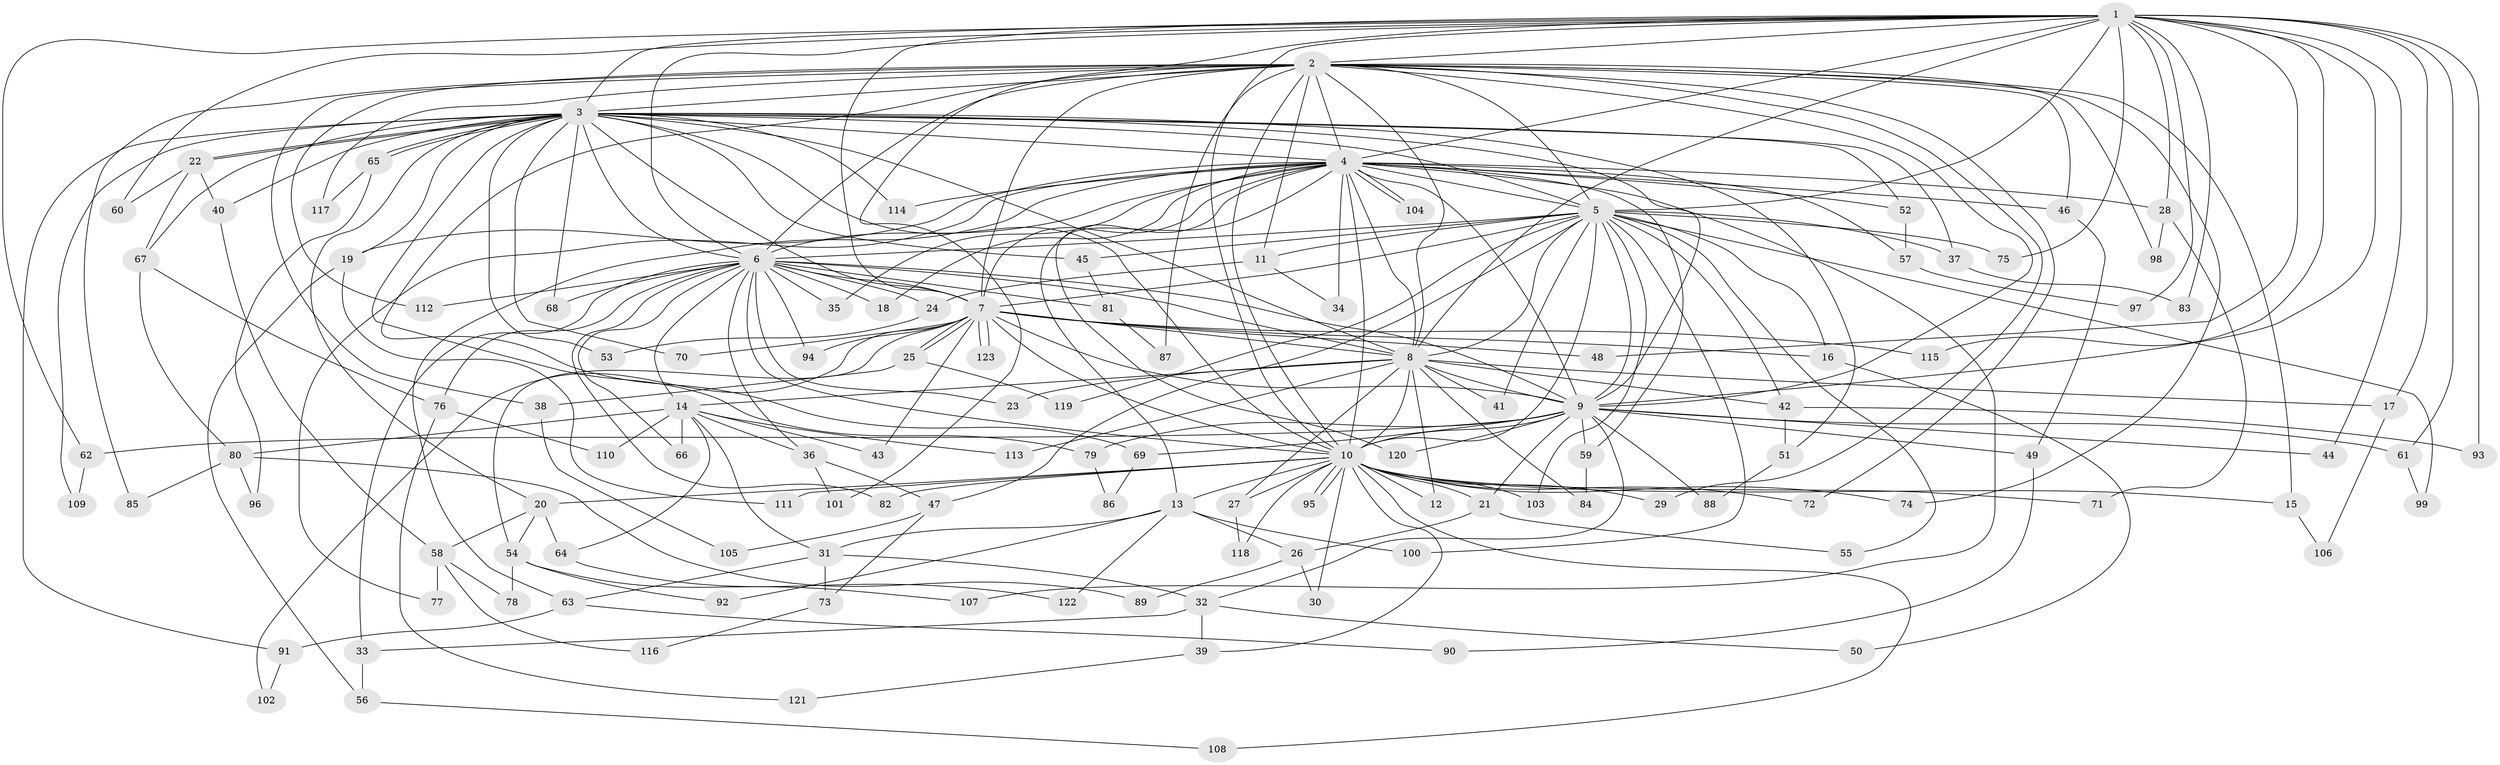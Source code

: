 // coarse degree distribution, {19: 0.021739130434782608, 20: 0.010869565217391304, 33: 0.010869565217391304, 39: 0.010869565217391304, 21: 0.010869565217391304, 18: 0.010869565217391304, 16: 0.010869565217391304, 4: 0.11956521739130435, 2: 0.44565217391304346, 6: 0.010869565217391304, 10: 0.010869565217391304, 3: 0.2391304347826087, 5: 0.06521739130434782, 8: 0.010869565217391304, 1: 0.010869565217391304}
// Generated by graph-tools (version 1.1) at 2025/51/02/27/25 19:51:42]
// undirected, 123 vertices, 271 edges
graph export_dot {
graph [start="1"]
  node [color=gray90,style=filled];
  1;
  2;
  3;
  4;
  5;
  6;
  7;
  8;
  9;
  10;
  11;
  12;
  13;
  14;
  15;
  16;
  17;
  18;
  19;
  20;
  21;
  22;
  23;
  24;
  25;
  26;
  27;
  28;
  29;
  30;
  31;
  32;
  33;
  34;
  35;
  36;
  37;
  38;
  39;
  40;
  41;
  42;
  43;
  44;
  45;
  46;
  47;
  48;
  49;
  50;
  51;
  52;
  53;
  54;
  55;
  56;
  57;
  58;
  59;
  60;
  61;
  62;
  63;
  64;
  65;
  66;
  67;
  68;
  69;
  70;
  71;
  72;
  73;
  74;
  75;
  76;
  77;
  78;
  79;
  80;
  81;
  82;
  83;
  84;
  85;
  86;
  87;
  88;
  89;
  90;
  91;
  92;
  93;
  94;
  95;
  96;
  97;
  98;
  99;
  100;
  101;
  102;
  103;
  104;
  105;
  106;
  107;
  108;
  109;
  110;
  111;
  112;
  113;
  114;
  115;
  116;
  117;
  118;
  119;
  120;
  121;
  122;
  123;
  1 -- 2;
  1 -- 3;
  1 -- 4;
  1 -- 5;
  1 -- 6;
  1 -- 7;
  1 -- 8;
  1 -- 9;
  1 -- 10;
  1 -- 17;
  1 -- 28;
  1 -- 44;
  1 -- 48;
  1 -- 60;
  1 -- 61;
  1 -- 62;
  1 -- 75;
  1 -- 83;
  1 -- 93;
  1 -- 97;
  1 -- 101;
  1 -- 115;
  2 -- 3;
  2 -- 4;
  2 -- 5;
  2 -- 6;
  2 -- 7;
  2 -- 8;
  2 -- 9;
  2 -- 10;
  2 -- 11;
  2 -- 15;
  2 -- 29;
  2 -- 38;
  2 -- 46;
  2 -- 69;
  2 -- 72;
  2 -- 74;
  2 -- 85;
  2 -- 87;
  2 -- 98;
  2 -- 112;
  2 -- 117;
  3 -- 4;
  3 -- 5;
  3 -- 6;
  3 -- 7;
  3 -- 8;
  3 -- 9;
  3 -- 10;
  3 -- 19;
  3 -- 20;
  3 -- 22;
  3 -- 22;
  3 -- 37;
  3 -- 40;
  3 -- 45;
  3 -- 51;
  3 -- 52;
  3 -- 53;
  3 -- 65;
  3 -- 65;
  3 -- 67;
  3 -- 68;
  3 -- 70;
  3 -- 79;
  3 -- 91;
  3 -- 109;
  3 -- 114;
  4 -- 5;
  4 -- 6;
  4 -- 7;
  4 -- 8;
  4 -- 9;
  4 -- 10;
  4 -- 13;
  4 -- 18;
  4 -- 19;
  4 -- 28;
  4 -- 34;
  4 -- 35;
  4 -- 46;
  4 -- 52;
  4 -- 57;
  4 -- 59;
  4 -- 63;
  4 -- 77;
  4 -- 104;
  4 -- 104;
  4 -- 107;
  4 -- 114;
  4 -- 120;
  5 -- 6;
  5 -- 7;
  5 -- 8;
  5 -- 9;
  5 -- 10;
  5 -- 11;
  5 -- 16;
  5 -- 37;
  5 -- 41;
  5 -- 42;
  5 -- 45;
  5 -- 47;
  5 -- 55;
  5 -- 75;
  5 -- 99;
  5 -- 100;
  5 -- 103;
  5 -- 119;
  6 -- 7;
  6 -- 8;
  6 -- 9;
  6 -- 10;
  6 -- 14;
  6 -- 18;
  6 -- 23;
  6 -- 24;
  6 -- 33;
  6 -- 35;
  6 -- 36;
  6 -- 66;
  6 -- 68;
  6 -- 76;
  6 -- 81;
  6 -- 82;
  6 -- 94;
  6 -- 112;
  7 -- 8;
  7 -- 9;
  7 -- 10;
  7 -- 16;
  7 -- 25;
  7 -- 25;
  7 -- 43;
  7 -- 48;
  7 -- 54;
  7 -- 70;
  7 -- 94;
  7 -- 102;
  7 -- 115;
  7 -- 123;
  7 -- 123;
  8 -- 9;
  8 -- 10;
  8 -- 12;
  8 -- 14;
  8 -- 17;
  8 -- 23;
  8 -- 27;
  8 -- 41;
  8 -- 42;
  8 -- 84;
  8 -- 113;
  9 -- 10;
  9 -- 21;
  9 -- 32;
  9 -- 44;
  9 -- 49;
  9 -- 59;
  9 -- 61;
  9 -- 62;
  9 -- 69;
  9 -- 79;
  9 -- 88;
  9 -- 120;
  10 -- 12;
  10 -- 13;
  10 -- 15;
  10 -- 20;
  10 -- 21;
  10 -- 27;
  10 -- 29;
  10 -- 30;
  10 -- 39;
  10 -- 71;
  10 -- 72;
  10 -- 74;
  10 -- 82;
  10 -- 95;
  10 -- 95;
  10 -- 103;
  10 -- 108;
  10 -- 111;
  10 -- 118;
  11 -- 24;
  11 -- 34;
  13 -- 26;
  13 -- 31;
  13 -- 92;
  13 -- 100;
  13 -- 122;
  14 -- 31;
  14 -- 36;
  14 -- 43;
  14 -- 64;
  14 -- 66;
  14 -- 80;
  14 -- 110;
  14 -- 113;
  15 -- 106;
  16 -- 50;
  17 -- 106;
  19 -- 56;
  19 -- 111;
  20 -- 54;
  20 -- 58;
  20 -- 64;
  21 -- 26;
  21 -- 55;
  22 -- 40;
  22 -- 60;
  22 -- 67;
  24 -- 53;
  25 -- 38;
  25 -- 119;
  26 -- 30;
  26 -- 89;
  27 -- 118;
  28 -- 71;
  28 -- 98;
  31 -- 32;
  31 -- 63;
  31 -- 73;
  32 -- 33;
  32 -- 39;
  32 -- 50;
  33 -- 56;
  36 -- 47;
  36 -- 101;
  37 -- 83;
  38 -- 105;
  39 -- 121;
  40 -- 58;
  42 -- 51;
  42 -- 93;
  45 -- 81;
  46 -- 49;
  47 -- 73;
  47 -- 105;
  49 -- 90;
  51 -- 88;
  52 -- 57;
  54 -- 78;
  54 -- 92;
  54 -- 107;
  56 -- 108;
  57 -- 97;
  58 -- 77;
  58 -- 78;
  58 -- 116;
  59 -- 84;
  61 -- 99;
  62 -- 109;
  63 -- 90;
  63 -- 91;
  64 -- 122;
  65 -- 96;
  65 -- 117;
  67 -- 76;
  67 -- 80;
  69 -- 86;
  73 -- 116;
  76 -- 110;
  76 -- 121;
  79 -- 86;
  80 -- 85;
  80 -- 89;
  80 -- 96;
  81 -- 87;
  91 -- 102;
}
